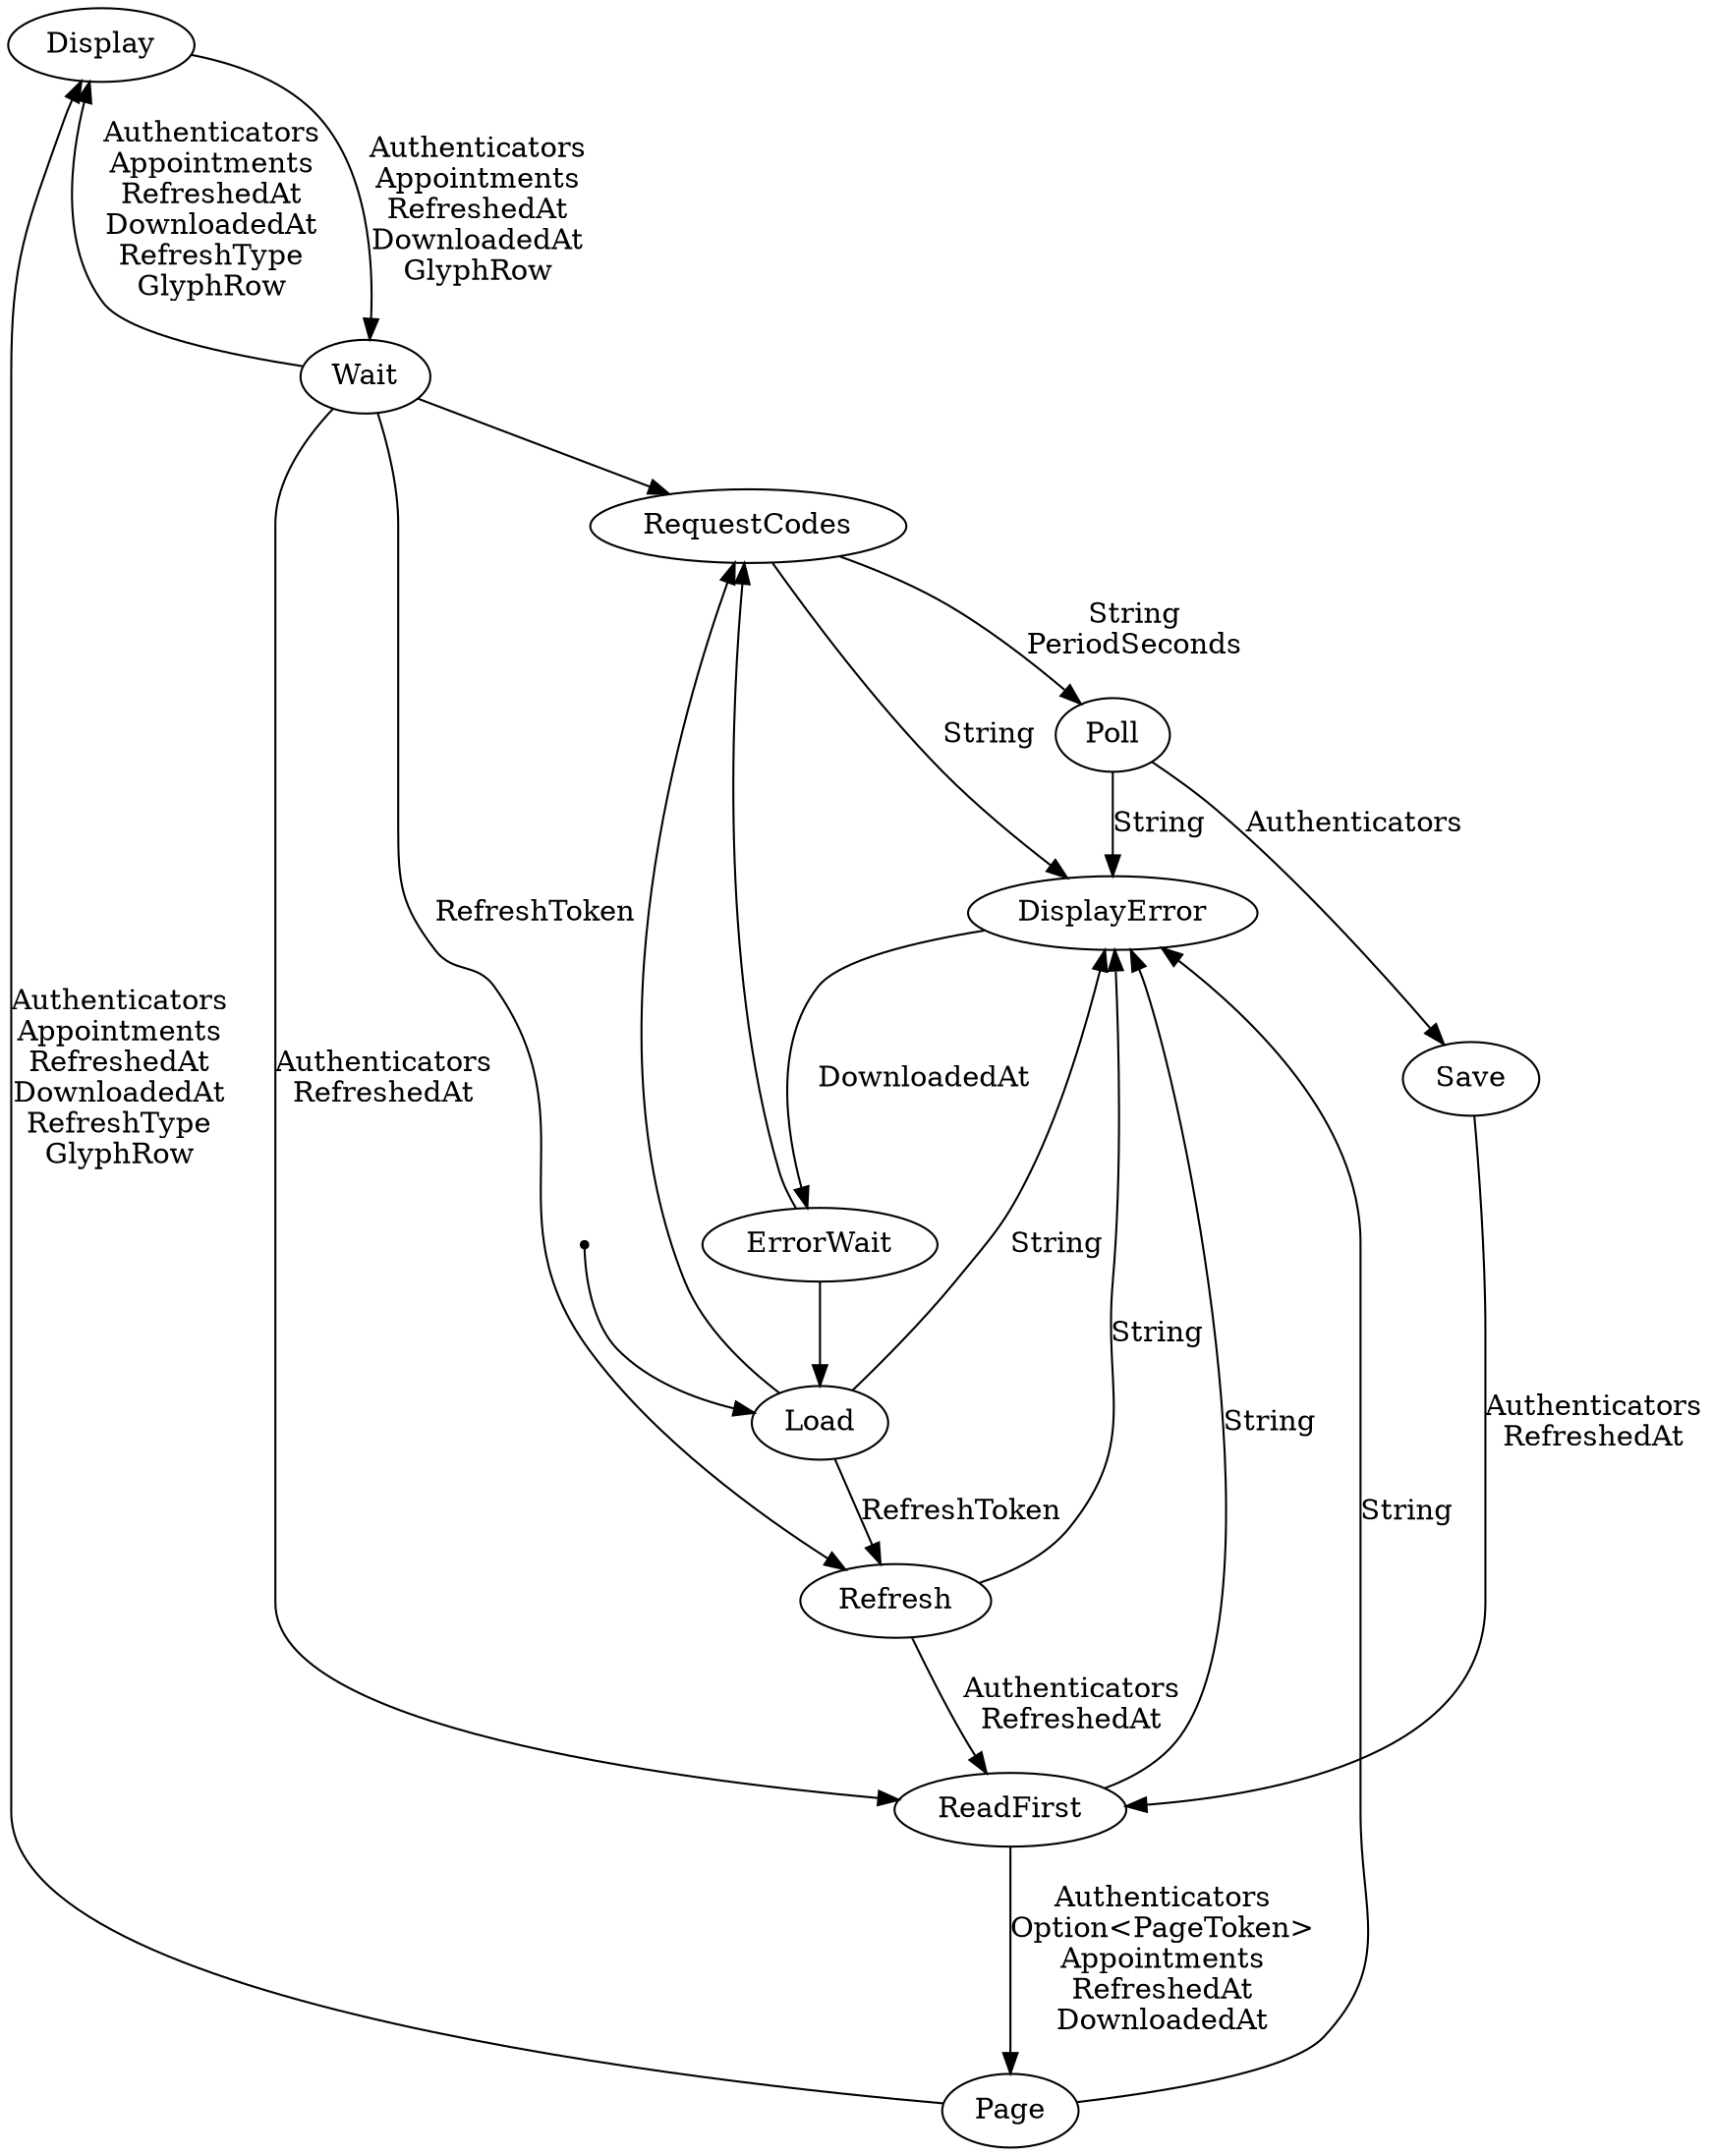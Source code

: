 digraph cal_stm {
    Display[label="Display"][shape="ellipse"];
    DisplayError[label="DisplayError"][shape="ellipse"];
    ErrorWait[label="ErrorWait"][shape="ellipse"];
    Load[label="Load"][shape="ellipse"];
    Page[label="Page"][shape="ellipse"];
    Poll[label="Poll"][shape="ellipse"];
    ReadFirst[label="ReadFirst"][shape="ellipse"];
    Refresh[label="Refresh"][shape="ellipse"];
    RequestCodes[label="RequestCodes"][shape="ellipse"];
    Save[label="Save"][shape="ellipse"];
    Wait[label="Wait"][shape="ellipse"];
    _start[label="_start"][shape="point"];
    _start -> Load[label=""];
    ErrorWait -> Load[label=""];
    DisplayError -> ErrorWait[label="DownloadedAt\n"];
    ErrorWait -> RequestCodes[label=""];
    Load -> RequestCodes[label=""];
    Wait -> RequestCodes[label=""];
    Load -> Refresh[label="RefreshToken\n"];
    Wait -> Refresh[label="RefreshToken\n"];
    Refresh -> ReadFirst[label="Authenticators\nRefreshedAt\n"];
    Save -> ReadFirst[label="Authenticators\nRefreshedAt\n"];
    Wait -> ReadFirst[label="Authenticators\nRefreshedAt\n"];
    RequestCodes -> Poll[label="String\nPeriodSeconds\n"];
    Load -> DisplayError[label="String\n"];
    Page -> DisplayError[label="String\n"];
    Poll -> DisplayError[label="String\n"];
    ReadFirst -> DisplayError[label="String\n"];
    Refresh -> DisplayError[label="String\n"];
    RequestCodes -> DisplayError[label="String\n"];
    Poll -> Save[label="Authenticators\n"];
    ReadFirst -> Page[label="Authenticators\nOption<PageToken>\nAppointments\nRefreshedAt\nDownloadedAt\n"];
    Page -> Display[label="Authenticators\nAppointments\nRefreshedAt\nDownloadedAt\nRefreshType\nGlyphRow\n"];
    Wait -> Display[label="Authenticators\nAppointments\nRefreshedAt\nDownloadedAt\nRefreshType\nGlyphRow\n"];
    Display -> Wait[label="Authenticators\nAppointments\nRefreshedAt\nDownloadedAt\nGlyphRow\n"];
}
